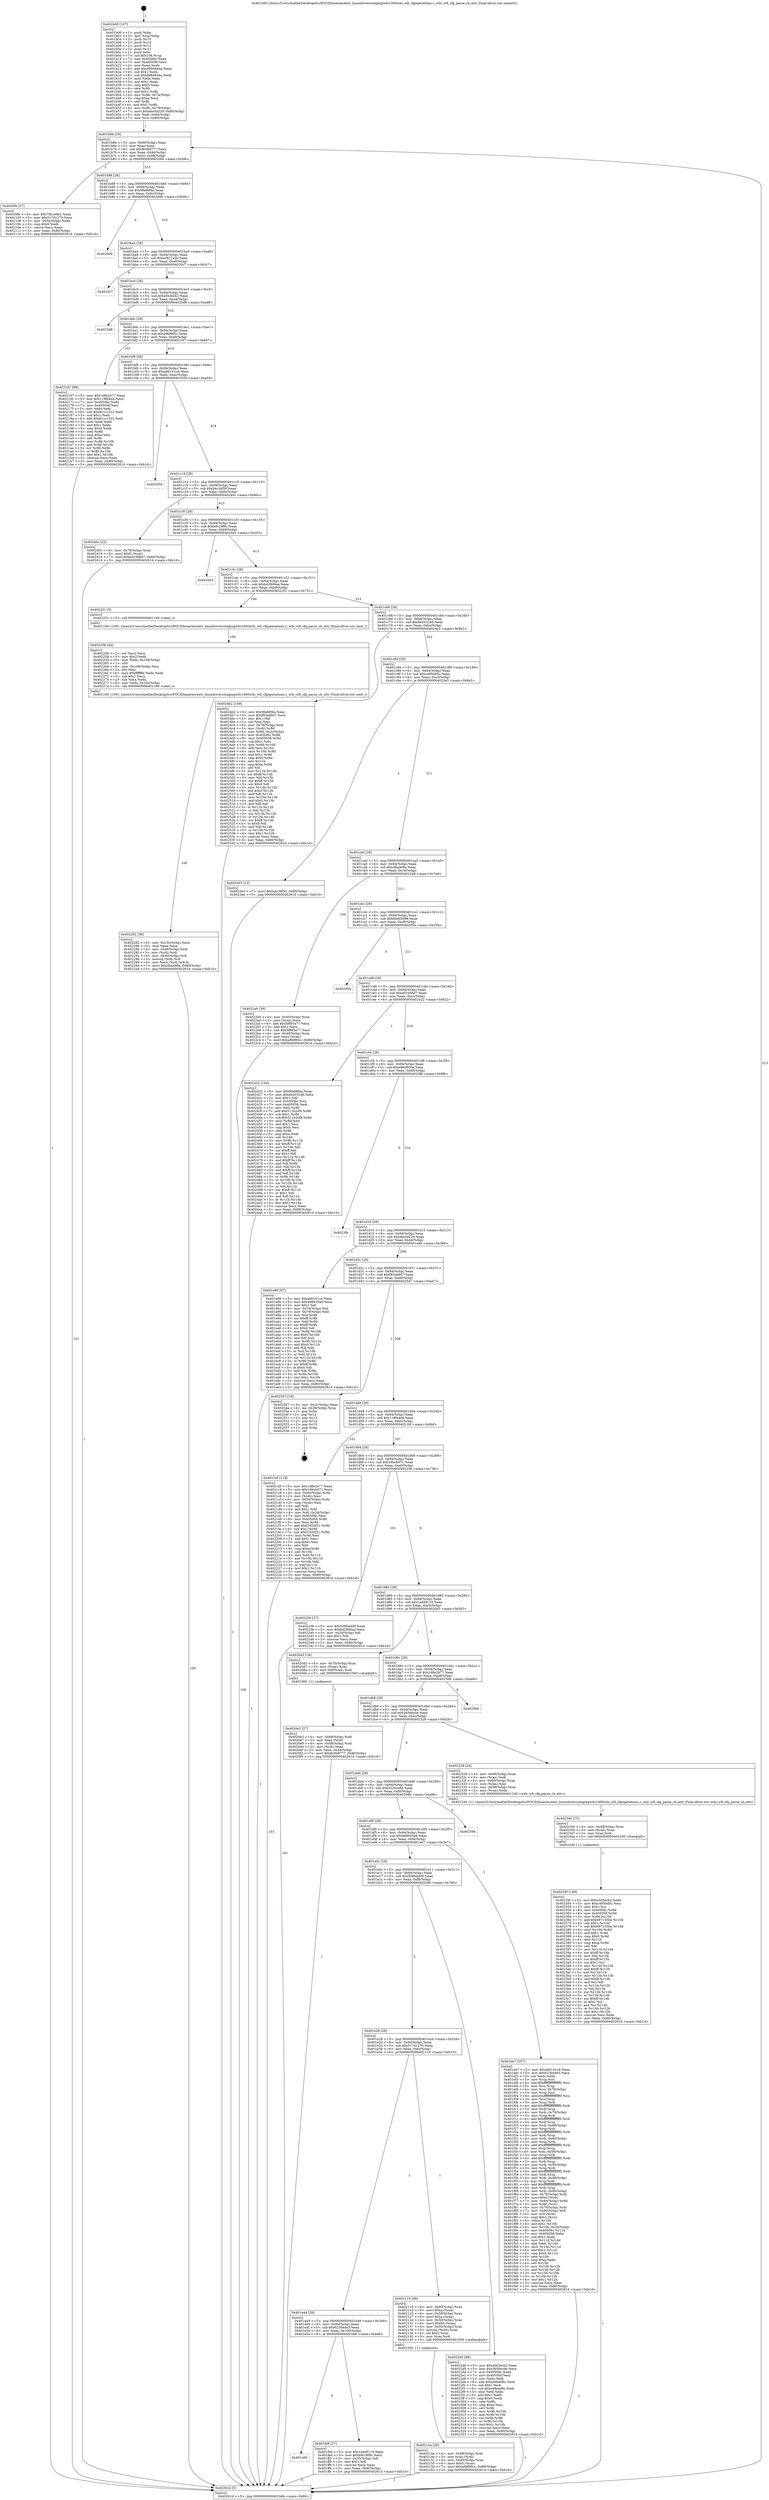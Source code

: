 digraph "0x401b00" {
  label = "0x401b00 (/mnt/c/Users/mathe/Desktop/tcc/POCII/binaries/extr_linuxdriversstagingwilc1000wilc_wfi_cfgoperations.c_wilc_wfi_cfg_parse_ch_attr_Final-ollvm.out::main(0))"
  labelloc = "t"
  node[shape=record]

  Entry [label="",width=0.3,height=0.3,shape=circle,fillcolor=black,style=filled]
  "0x401b6b" [label="{
     0x401b6b [29]\l
     | [instrs]\l
     &nbsp;&nbsp;0x401b6b \<+3\>: mov -0x80(%rbp),%eax\l
     &nbsp;&nbsp;0x401b6e \<+2\>: mov %eax,%ecx\l
     &nbsp;&nbsp;0x401b70 \<+6\>: sub $0x8c0b9777,%ecx\l
     &nbsp;&nbsp;0x401b76 \<+6\>: mov %eax,-0x94(%rbp)\l
     &nbsp;&nbsp;0x401b7c \<+6\>: mov %ecx,-0x98(%rbp)\l
     &nbsp;&nbsp;0x401b82 \<+6\>: je 00000000004020fe \<main+0x5fe\>\l
  }"]
  "0x4020fe" [label="{
     0x4020fe [27]\l
     | [instrs]\l
     &nbsp;&nbsp;0x4020fe \<+5\>: mov $0x75b1e9e2,%eax\l
     &nbsp;&nbsp;0x402103 \<+5\>: mov $0x517d1270,%ecx\l
     &nbsp;&nbsp;0x402108 \<+3\>: mov -0x34(%rbp),%edx\l
     &nbsp;&nbsp;0x40210b \<+3\>: cmp $0x0,%edx\l
     &nbsp;&nbsp;0x40210e \<+3\>: cmove %ecx,%eax\l
     &nbsp;&nbsp;0x402111 \<+3\>: mov %eax,-0x80(%rbp)\l
     &nbsp;&nbsp;0x402114 \<+5\>: jmp 000000000040261d \<main+0xb1d\>\l
  }"]
  "0x401b88" [label="{
     0x401b88 [28]\l
     | [instrs]\l
     &nbsp;&nbsp;0x401b88 \<+5\>: jmp 0000000000401b8d \<main+0x8d\>\l
     &nbsp;&nbsp;0x401b8d \<+6\>: mov -0x94(%rbp),%eax\l
     &nbsp;&nbsp;0x401b93 \<+5\>: sub $0x9fa88f4a,%eax\l
     &nbsp;&nbsp;0x401b98 \<+6\>: mov %eax,-0x9c(%rbp)\l
     &nbsp;&nbsp;0x401b9e \<+6\>: je 000000000040260b \<main+0xb0b\>\l
  }"]
  Exit [label="",width=0.3,height=0.3,shape=circle,fillcolor=black,style=filled,peripheries=2]
  "0x40260b" [label="{
     0x40260b\l
  }", style=dashed]
  "0x401ba4" [label="{
     0x401ba4 [28]\l
     | [instrs]\l
     &nbsp;&nbsp;0x401ba4 \<+5\>: jmp 0000000000401ba9 \<main+0xa9\>\l
     &nbsp;&nbsp;0x401ba9 \<+6\>: mov -0x94(%rbp),%eax\l
     &nbsp;&nbsp;0x401baf \<+5\>: sub $0xa3427a2b,%eax\l
     &nbsp;&nbsp;0x401bb4 \<+6\>: mov %eax,-0xa0(%rbp)\l
     &nbsp;&nbsp;0x401bba \<+6\>: je 00000000004020c7 \<main+0x5c7\>\l
  }"]
  "0x40234f" [label="{
     0x40234f [148]\l
     | [instrs]\l
     &nbsp;&nbsp;0x40234f \<+5\>: mov $0xa5b3ecb2,%edx\l
     &nbsp;&nbsp;0x402354 \<+5\>: mov $0xc4950d5c,%esi\l
     &nbsp;&nbsp;0x402359 \<+2\>: mov $0x1,%cl\l
     &nbsp;&nbsp;0x40235b \<+8\>: mov 0x40506c,%r8d\l
     &nbsp;&nbsp;0x402363 \<+8\>: mov 0x405058,%r9d\l
     &nbsp;&nbsp;0x40236b \<+3\>: mov %r8d,%r10d\l
     &nbsp;&nbsp;0x40236e \<+7\>: add $0x697155be,%r10d\l
     &nbsp;&nbsp;0x402375 \<+4\>: sub $0x1,%r10d\l
     &nbsp;&nbsp;0x402379 \<+7\>: sub $0x697155be,%r10d\l
     &nbsp;&nbsp;0x402380 \<+4\>: imul %r10d,%r8d\l
     &nbsp;&nbsp;0x402384 \<+4\>: and $0x1,%r8d\l
     &nbsp;&nbsp;0x402388 \<+4\>: cmp $0x0,%r8d\l
     &nbsp;&nbsp;0x40238c \<+4\>: sete %r11b\l
     &nbsp;&nbsp;0x402390 \<+4\>: cmp $0xa,%r9d\l
     &nbsp;&nbsp;0x402394 \<+3\>: setl %bl\l
     &nbsp;&nbsp;0x402397 \<+3\>: mov %r11b,%r14b\l
     &nbsp;&nbsp;0x40239a \<+4\>: xor $0xff,%r14b\l
     &nbsp;&nbsp;0x40239e \<+3\>: mov %bl,%r15b\l
     &nbsp;&nbsp;0x4023a1 \<+4\>: xor $0xff,%r15b\l
     &nbsp;&nbsp;0x4023a5 \<+3\>: xor $0x1,%cl\l
     &nbsp;&nbsp;0x4023a8 \<+3\>: mov %r14b,%r12b\l
     &nbsp;&nbsp;0x4023ab \<+4\>: and $0xff,%r12b\l
     &nbsp;&nbsp;0x4023af \<+3\>: and %cl,%r11b\l
     &nbsp;&nbsp;0x4023b2 \<+3\>: mov %r15b,%r13b\l
     &nbsp;&nbsp;0x4023b5 \<+4\>: and $0xff,%r13b\l
     &nbsp;&nbsp;0x4023b9 \<+2\>: and %cl,%bl\l
     &nbsp;&nbsp;0x4023bb \<+3\>: or %r11b,%r12b\l
     &nbsp;&nbsp;0x4023be \<+3\>: or %bl,%r13b\l
     &nbsp;&nbsp;0x4023c1 \<+3\>: xor %r13b,%r12b\l
     &nbsp;&nbsp;0x4023c4 \<+3\>: or %r15b,%r14b\l
     &nbsp;&nbsp;0x4023c7 \<+4\>: xor $0xff,%r14b\l
     &nbsp;&nbsp;0x4023cb \<+3\>: or $0x1,%cl\l
     &nbsp;&nbsp;0x4023ce \<+3\>: and %cl,%r14b\l
     &nbsp;&nbsp;0x4023d1 \<+3\>: or %r14b,%r12b\l
     &nbsp;&nbsp;0x4023d4 \<+4\>: test $0x1,%r12b\l
     &nbsp;&nbsp;0x4023d8 \<+3\>: cmovne %esi,%edx\l
     &nbsp;&nbsp;0x4023db \<+3\>: mov %edx,-0x80(%rbp)\l
     &nbsp;&nbsp;0x4023de \<+5\>: jmp 000000000040261d \<main+0xb1d\>\l
  }"]
  "0x4020c7" [label="{
     0x4020c7\l
  }", style=dashed]
  "0x401bc0" [label="{
     0x401bc0 [28]\l
     | [instrs]\l
     &nbsp;&nbsp;0x401bc0 \<+5\>: jmp 0000000000401bc5 \<main+0xc5\>\l
     &nbsp;&nbsp;0x401bc5 \<+6\>: mov -0x94(%rbp),%eax\l
     &nbsp;&nbsp;0x401bcb \<+5\>: sub $0xa5b3ecb2,%eax\l
     &nbsp;&nbsp;0x401bd0 \<+6\>: mov %eax,-0xa4(%rbp)\l
     &nbsp;&nbsp;0x401bd6 \<+6\>: je 00000000004025d8 \<main+0xad8\>\l
  }"]
  "0x402340" [label="{
     0x402340 [15]\l
     | [instrs]\l
     &nbsp;&nbsp;0x402340 \<+4\>: mov -0x48(%rbp),%rax\l
     &nbsp;&nbsp;0x402344 \<+3\>: mov (%rax),%rax\l
     &nbsp;&nbsp;0x402347 \<+3\>: mov %rax,%rdi\l
     &nbsp;&nbsp;0x40234a \<+5\>: call 0000000000401030 \<free@plt\>\l
     | [calls]\l
     &nbsp;&nbsp;0x401030 \{1\} (unknown)\l
  }"]
  "0x4025d8" [label="{
     0x4025d8\l
  }", style=dashed]
  "0x401bdc" [label="{
     0x401bdc [28]\l
     | [instrs]\l
     &nbsp;&nbsp;0x401bdc \<+5\>: jmp 0000000000401be1 \<main+0xe1\>\l
     &nbsp;&nbsp;0x401be1 \<+6\>: mov -0x94(%rbp),%eax\l
     &nbsp;&nbsp;0x401be7 \<+5\>: sub $0xa9bf90cc,%eax\l
     &nbsp;&nbsp;0x401bec \<+6\>: mov %eax,-0xa8(%rbp)\l
     &nbsp;&nbsp;0x401bf2 \<+6\>: je 0000000000402167 \<main+0x667\>\l
  }"]
  "0x402282" [label="{
     0x402282 [39]\l
     | [instrs]\l
     &nbsp;&nbsp;0x402282 \<+6\>: mov -0x10c(%rbp),%ecx\l
     &nbsp;&nbsp;0x402288 \<+3\>: imul %eax,%ecx\l
     &nbsp;&nbsp;0x40228b \<+4\>: mov -0x48(%rbp),%rdi\l
     &nbsp;&nbsp;0x40228f \<+3\>: mov (%rdi),%rdi\l
     &nbsp;&nbsp;0x402292 \<+4\>: mov -0x40(%rbp),%r8\l
     &nbsp;&nbsp;0x402296 \<+3\>: movslq (%r8),%r8\l
     &nbsp;&nbsp;0x402299 \<+4\>: mov %ecx,(%rdi,%r8,4)\l
     &nbsp;&nbsp;0x40229d \<+7\>: movl $0xcfea4e9a,-0x80(%rbp)\l
     &nbsp;&nbsp;0x4022a4 \<+5\>: jmp 000000000040261d \<main+0xb1d\>\l
  }"]
  "0x402167" [label="{
     0x402167 [88]\l
     | [instrs]\l
     &nbsp;&nbsp;0x402167 \<+5\>: mov $0x1d8e2b77,%eax\l
     &nbsp;&nbsp;0x40216c \<+5\>: mov $0x118fe4d4,%ecx\l
     &nbsp;&nbsp;0x402171 \<+7\>: mov 0x40506c,%edx\l
     &nbsp;&nbsp;0x402178 \<+7\>: mov 0x405058,%esi\l
     &nbsp;&nbsp;0x40217f \<+2\>: mov %edx,%edi\l
     &nbsp;&nbsp;0x402181 \<+6\>: sub $0x81cc1322,%edi\l
     &nbsp;&nbsp;0x402187 \<+3\>: sub $0x1,%edi\l
     &nbsp;&nbsp;0x40218a \<+6\>: add $0x81cc1322,%edi\l
     &nbsp;&nbsp;0x402190 \<+3\>: imul %edi,%edx\l
     &nbsp;&nbsp;0x402193 \<+3\>: and $0x1,%edx\l
     &nbsp;&nbsp;0x402196 \<+3\>: cmp $0x0,%edx\l
     &nbsp;&nbsp;0x402199 \<+4\>: sete %r8b\l
     &nbsp;&nbsp;0x40219d \<+3\>: cmp $0xa,%esi\l
     &nbsp;&nbsp;0x4021a0 \<+4\>: setl %r9b\l
     &nbsp;&nbsp;0x4021a4 \<+3\>: mov %r8b,%r10b\l
     &nbsp;&nbsp;0x4021a7 \<+3\>: and %r9b,%r10b\l
     &nbsp;&nbsp;0x4021aa \<+3\>: xor %r9b,%r8b\l
     &nbsp;&nbsp;0x4021ad \<+3\>: or %r8b,%r10b\l
     &nbsp;&nbsp;0x4021b0 \<+4\>: test $0x1,%r10b\l
     &nbsp;&nbsp;0x4021b4 \<+3\>: cmovne %ecx,%eax\l
     &nbsp;&nbsp;0x4021b7 \<+3\>: mov %eax,-0x80(%rbp)\l
     &nbsp;&nbsp;0x4021ba \<+5\>: jmp 000000000040261d \<main+0xb1d\>\l
  }"]
  "0x401bf8" [label="{
     0x401bf8 [28]\l
     | [instrs]\l
     &nbsp;&nbsp;0x401bf8 \<+5\>: jmp 0000000000401bfd \<main+0xfd\>\l
     &nbsp;&nbsp;0x401bfd \<+6\>: mov -0x94(%rbp),%eax\l
     &nbsp;&nbsp;0x401c03 \<+5\>: sub $0xab0141cd,%eax\l
     &nbsp;&nbsp;0x401c08 \<+6\>: mov %eax,-0xac(%rbp)\l
     &nbsp;&nbsp;0x401c0e \<+6\>: je 0000000000402559 \<main+0xa59\>\l
  }"]
  "0x402256" [label="{
     0x402256 [44]\l
     | [instrs]\l
     &nbsp;&nbsp;0x402256 \<+2\>: xor %ecx,%ecx\l
     &nbsp;&nbsp;0x402258 \<+5\>: mov $0x2,%edx\l
     &nbsp;&nbsp;0x40225d \<+6\>: mov %edx,-0x108(%rbp)\l
     &nbsp;&nbsp;0x402263 \<+1\>: cltd\l
     &nbsp;&nbsp;0x402264 \<+6\>: mov -0x108(%rbp),%esi\l
     &nbsp;&nbsp;0x40226a \<+2\>: idiv %esi\l
     &nbsp;&nbsp;0x40226c \<+6\>: imul $0xfffffffe,%edx,%edx\l
     &nbsp;&nbsp;0x402272 \<+3\>: sub $0x1,%ecx\l
     &nbsp;&nbsp;0x402275 \<+2\>: sub %ecx,%edx\l
     &nbsp;&nbsp;0x402277 \<+6\>: mov %edx,-0x10c(%rbp)\l
     &nbsp;&nbsp;0x40227d \<+5\>: call 0000000000401160 \<next_i\>\l
     | [calls]\l
     &nbsp;&nbsp;0x401160 \{100\} (/mnt/c/Users/mathe/Desktop/tcc/POCII/binaries/extr_linuxdriversstagingwilc1000wilc_wfi_cfgoperations.c_wilc_wfi_cfg_parse_ch_attr_Final-ollvm.out::next_i)\l
  }"]
  "0x402559" [label="{
     0x402559\l
  }", style=dashed]
  "0x401c14" [label="{
     0x401c14 [28]\l
     | [instrs]\l
     &nbsp;&nbsp;0x401c14 \<+5\>: jmp 0000000000401c19 \<main+0x119\>\l
     &nbsp;&nbsp;0x401c19 \<+6\>: mov -0x94(%rbp),%eax\l
     &nbsp;&nbsp;0x401c1f \<+5\>: sub $0xb4c34f50,%eax\l
     &nbsp;&nbsp;0x401c24 \<+6\>: mov %eax,-0xb0(%rbp)\l
     &nbsp;&nbsp;0x401c2a \<+6\>: je 000000000040240c \<main+0x90c\>\l
  }"]
  "0x40214a" [label="{
     0x40214a [29]\l
     | [instrs]\l
     &nbsp;&nbsp;0x40214a \<+4\>: mov -0x48(%rbp),%rdi\l
     &nbsp;&nbsp;0x40214e \<+3\>: mov %rax,(%rdi)\l
     &nbsp;&nbsp;0x402151 \<+4\>: mov -0x40(%rbp),%rax\l
     &nbsp;&nbsp;0x402155 \<+6\>: movl $0x0,(%rax)\l
     &nbsp;&nbsp;0x40215b \<+7\>: movl $0xa9bf90cc,-0x80(%rbp)\l
     &nbsp;&nbsp;0x402162 \<+5\>: jmp 000000000040261d \<main+0xb1d\>\l
  }"]
  "0x40240c" [label="{
     0x40240c [22]\l
     | [instrs]\l
     &nbsp;&nbsp;0x40240c \<+4\>: mov -0x78(%rbp),%rax\l
     &nbsp;&nbsp;0x402410 \<+6\>: movl $0x0,(%rax)\l
     &nbsp;&nbsp;0x402416 \<+7\>: movl $0xe03368d7,-0x80(%rbp)\l
     &nbsp;&nbsp;0x40241d \<+5\>: jmp 000000000040261d \<main+0xb1d\>\l
  }"]
  "0x401c30" [label="{
     0x401c30 [28]\l
     | [instrs]\l
     &nbsp;&nbsp;0x401c30 \<+5\>: jmp 0000000000401c35 \<main+0x135\>\l
     &nbsp;&nbsp;0x401c35 \<+6\>: mov -0x94(%rbp),%eax\l
     &nbsp;&nbsp;0x401c3b \<+5\>: sub $0xb9c28f9c,%eax\l
     &nbsp;&nbsp;0x401c40 \<+6\>: mov %eax,-0xb4(%rbp)\l
     &nbsp;&nbsp;0x401c46 \<+6\>: je 0000000000402003 \<main+0x503\>\l
  }"]
  "0x4020e3" [label="{
     0x4020e3 [27]\l
     | [instrs]\l
     &nbsp;&nbsp;0x4020e3 \<+4\>: mov -0x68(%rbp),%rdi\l
     &nbsp;&nbsp;0x4020e7 \<+2\>: mov %eax,(%rdi)\l
     &nbsp;&nbsp;0x4020e9 \<+4\>: mov -0x68(%rbp),%rdi\l
     &nbsp;&nbsp;0x4020ed \<+2\>: mov (%rdi),%eax\l
     &nbsp;&nbsp;0x4020ef \<+3\>: mov %eax,-0x34(%rbp)\l
     &nbsp;&nbsp;0x4020f2 \<+7\>: movl $0x8c0b9777,-0x80(%rbp)\l
     &nbsp;&nbsp;0x4020f9 \<+5\>: jmp 000000000040261d \<main+0xb1d\>\l
  }"]
  "0x402003" [label="{
     0x402003\l
  }", style=dashed]
  "0x401c4c" [label="{
     0x401c4c [28]\l
     | [instrs]\l
     &nbsp;&nbsp;0x401c4c \<+5\>: jmp 0000000000401c51 \<main+0x151\>\l
     &nbsp;&nbsp;0x401c51 \<+6\>: mov -0x94(%rbp),%eax\l
     &nbsp;&nbsp;0x401c57 \<+5\>: sub $0xbd2806aa,%eax\l
     &nbsp;&nbsp;0x401c5c \<+6\>: mov %eax,-0xb8(%rbp)\l
     &nbsp;&nbsp;0x401c62 \<+6\>: je 0000000000402251 \<main+0x751\>\l
  }"]
  "0x401e60" [label="{
     0x401e60\l
  }", style=dashed]
  "0x402251" [label="{
     0x402251 [5]\l
     | [instrs]\l
     &nbsp;&nbsp;0x402251 \<+5\>: call 0000000000401160 \<next_i\>\l
     | [calls]\l
     &nbsp;&nbsp;0x401160 \{100\} (/mnt/c/Users/mathe/Desktop/tcc/POCII/binaries/extr_linuxdriversstagingwilc1000wilc_wfi_cfgoperations.c_wilc_wfi_cfg_parse_ch_attr_Final-ollvm.out::next_i)\l
  }"]
  "0x401c68" [label="{
     0x401c68 [28]\l
     | [instrs]\l
     &nbsp;&nbsp;0x401c68 \<+5\>: jmp 0000000000401c6d \<main+0x16d\>\l
     &nbsp;&nbsp;0x401c6d \<+6\>: mov -0x94(%rbp),%eax\l
     &nbsp;&nbsp;0x401c73 \<+5\>: sub $0xbe20324d,%eax\l
     &nbsp;&nbsp;0x401c78 \<+6\>: mov %eax,-0xbc(%rbp)\l
     &nbsp;&nbsp;0x401c7e \<+6\>: je 00000000004024b2 \<main+0x9b2\>\l
  }"]
  "0x401fe8" [label="{
     0x401fe8 [27]\l
     | [instrs]\l
     &nbsp;&nbsp;0x401fe8 \<+5\>: mov $0x1a4d9119,%eax\l
     &nbsp;&nbsp;0x401fed \<+5\>: mov $0xb9c28f9c,%ecx\l
     &nbsp;&nbsp;0x401ff2 \<+3\>: mov -0x35(%rbp),%dl\l
     &nbsp;&nbsp;0x401ff5 \<+3\>: test $0x1,%dl\l
     &nbsp;&nbsp;0x401ff8 \<+3\>: cmovne %ecx,%eax\l
     &nbsp;&nbsp;0x401ffb \<+3\>: mov %eax,-0x80(%rbp)\l
     &nbsp;&nbsp;0x401ffe \<+5\>: jmp 000000000040261d \<main+0xb1d\>\l
  }"]
  "0x4024b2" [label="{
     0x4024b2 [149]\l
     | [instrs]\l
     &nbsp;&nbsp;0x4024b2 \<+5\>: mov $0x9fa88f4a,%eax\l
     &nbsp;&nbsp;0x4024b7 \<+5\>: mov $0xf93ad9d7,%ecx\l
     &nbsp;&nbsp;0x4024bc \<+2\>: mov $0x1,%dl\l
     &nbsp;&nbsp;0x4024be \<+2\>: xor %esi,%esi\l
     &nbsp;&nbsp;0x4024c0 \<+4\>: mov -0x78(%rbp),%rdi\l
     &nbsp;&nbsp;0x4024c4 \<+3\>: mov (%rdi),%r8d\l
     &nbsp;&nbsp;0x4024c7 \<+4\>: mov %r8d,-0x2c(%rbp)\l
     &nbsp;&nbsp;0x4024cb \<+8\>: mov 0x40506c,%r8d\l
     &nbsp;&nbsp;0x4024d3 \<+8\>: mov 0x405058,%r9d\l
     &nbsp;&nbsp;0x4024db \<+3\>: sub $0x1,%esi\l
     &nbsp;&nbsp;0x4024de \<+3\>: mov %r8d,%r10d\l
     &nbsp;&nbsp;0x4024e1 \<+3\>: add %esi,%r10d\l
     &nbsp;&nbsp;0x4024e4 \<+4\>: imul %r10d,%r8d\l
     &nbsp;&nbsp;0x4024e8 \<+4\>: and $0x1,%r8d\l
     &nbsp;&nbsp;0x4024ec \<+4\>: cmp $0x0,%r8d\l
     &nbsp;&nbsp;0x4024f0 \<+4\>: sete %r11b\l
     &nbsp;&nbsp;0x4024f4 \<+4\>: cmp $0xa,%r9d\l
     &nbsp;&nbsp;0x4024f8 \<+3\>: setl %bl\l
     &nbsp;&nbsp;0x4024fb \<+3\>: mov %r11b,%r14b\l
     &nbsp;&nbsp;0x4024fe \<+4\>: xor $0xff,%r14b\l
     &nbsp;&nbsp;0x402502 \<+3\>: mov %bl,%r15b\l
     &nbsp;&nbsp;0x402505 \<+4\>: xor $0xff,%r15b\l
     &nbsp;&nbsp;0x402509 \<+3\>: xor $0x0,%dl\l
     &nbsp;&nbsp;0x40250c \<+3\>: mov %r14b,%r12b\l
     &nbsp;&nbsp;0x40250f \<+4\>: and $0x0,%r12b\l
     &nbsp;&nbsp;0x402513 \<+3\>: and %dl,%r11b\l
     &nbsp;&nbsp;0x402516 \<+3\>: mov %r15b,%r13b\l
     &nbsp;&nbsp;0x402519 \<+4\>: and $0x0,%r13b\l
     &nbsp;&nbsp;0x40251d \<+2\>: and %dl,%bl\l
     &nbsp;&nbsp;0x40251f \<+3\>: or %r11b,%r12b\l
     &nbsp;&nbsp;0x402522 \<+3\>: or %bl,%r13b\l
     &nbsp;&nbsp;0x402525 \<+3\>: xor %r13b,%r12b\l
     &nbsp;&nbsp;0x402528 \<+3\>: or %r15b,%r14b\l
     &nbsp;&nbsp;0x40252b \<+4\>: xor $0xff,%r14b\l
     &nbsp;&nbsp;0x40252f \<+3\>: or $0x0,%dl\l
     &nbsp;&nbsp;0x402532 \<+3\>: and %dl,%r14b\l
     &nbsp;&nbsp;0x402535 \<+3\>: or %r14b,%r12b\l
     &nbsp;&nbsp;0x402538 \<+4\>: test $0x1,%r12b\l
     &nbsp;&nbsp;0x40253c \<+3\>: cmovne %ecx,%eax\l
     &nbsp;&nbsp;0x40253f \<+3\>: mov %eax,-0x80(%rbp)\l
     &nbsp;&nbsp;0x402542 \<+5\>: jmp 000000000040261d \<main+0xb1d\>\l
  }"]
  "0x401c84" [label="{
     0x401c84 [28]\l
     | [instrs]\l
     &nbsp;&nbsp;0x401c84 \<+5\>: jmp 0000000000401c89 \<main+0x189\>\l
     &nbsp;&nbsp;0x401c89 \<+6\>: mov -0x94(%rbp),%eax\l
     &nbsp;&nbsp;0x401c8f \<+5\>: sub $0xc4950d5c,%eax\l
     &nbsp;&nbsp;0x401c94 \<+6\>: mov %eax,-0xc0(%rbp)\l
     &nbsp;&nbsp;0x401c9a \<+6\>: je 00000000004023e3 \<main+0x8e3\>\l
  }"]
  "0x401e44" [label="{
     0x401e44 [28]\l
     | [instrs]\l
     &nbsp;&nbsp;0x401e44 \<+5\>: jmp 0000000000401e49 \<main+0x349\>\l
     &nbsp;&nbsp;0x401e49 \<+6\>: mov -0x94(%rbp),%eax\l
     &nbsp;&nbsp;0x401e4f \<+5\>: sub $0x623044e3,%eax\l
     &nbsp;&nbsp;0x401e54 \<+6\>: mov %eax,-0x100(%rbp)\l
     &nbsp;&nbsp;0x401e5a \<+6\>: je 0000000000401fe8 \<main+0x4e8\>\l
  }"]
  "0x4023e3" [label="{
     0x4023e3 [12]\l
     | [instrs]\l
     &nbsp;&nbsp;0x4023e3 \<+7\>: movl $0xb4c34f50,-0x80(%rbp)\l
     &nbsp;&nbsp;0x4023ea \<+5\>: jmp 000000000040261d \<main+0xb1d\>\l
  }"]
  "0x401ca0" [label="{
     0x401ca0 [28]\l
     | [instrs]\l
     &nbsp;&nbsp;0x401ca0 \<+5\>: jmp 0000000000401ca5 \<main+0x1a5\>\l
     &nbsp;&nbsp;0x401ca5 \<+6\>: mov -0x94(%rbp),%eax\l
     &nbsp;&nbsp;0x401cab \<+5\>: sub $0xcfea4e9a,%eax\l
     &nbsp;&nbsp;0x401cb0 \<+6\>: mov %eax,-0xc4(%rbp)\l
     &nbsp;&nbsp;0x401cb6 \<+6\>: je 00000000004022a9 \<main+0x7a9\>\l
  }"]
  "0x402119" [label="{
     0x402119 [49]\l
     | [instrs]\l
     &nbsp;&nbsp;0x402119 \<+4\>: mov -0x60(%rbp),%rax\l
     &nbsp;&nbsp;0x40211d \<+6\>: movl $0xa,(%rax)\l
     &nbsp;&nbsp;0x402123 \<+4\>: mov -0x58(%rbp),%rax\l
     &nbsp;&nbsp;0x402127 \<+6\>: movl $0xa,(%rax)\l
     &nbsp;&nbsp;0x40212d \<+4\>: mov -0x50(%rbp),%rax\l
     &nbsp;&nbsp;0x402131 \<+6\>: movl $0x64,(%rax)\l
     &nbsp;&nbsp;0x402137 \<+4\>: mov -0x50(%rbp),%rax\l
     &nbsp;&nbsp;0x40213b \<+3\>: movslq (%rax),%rax\l
     &nbsp;&nbsp;0x40213e \<+4\>: shl $0x2,%rax\l
     &nbsp;&nbsp;0x402142 \<+3\>: mov %rax,%rdi\l
     &nbsp;&nbsp;0x402145 \<+5\>: call 0000000000401050 \<malloc@plt\>\l
     | [calls]\l
     &nbsp;&nbsp;0x401050 \{1\} (unknown)\l
  }"]
  "0x4022a9" [label="{
     0x4022a9 [39]\l
     | [instrs]\l
     &nbsp;&nbsp;0x4022a9 \<+4\>: mov -0x40(%rbp),%rax\l
     &nbsp;&nbsp;0x4022ad \<+2\>: mov (%rax),%ecx\l
     &nbsp;&nbsp;0x4022af \<+6\>: add $0x5f883a77,%ecx\l
     &nbsp;&nbsp;0x4022b5 \<+3\>: add $0x1,%ecx\l
     &nbsp;&nbsp;0x4022b8 \<+6\>: sub $0x5f883a77,%ecx\l
     &nbsp;&nbsp;0x4022be \<+4\>: mov -0x40(%rbp),%rax\l
     &nbsp;&nbsp;0x4022c2 \<+2\>: mov %ecx,(%rax)\l
     &nbsp;&nbsp;0x4022c4 \<+7\>: movl $0xa9bf90cc,-0x80(%rbp)\l
     &nbsp;&nbsp;0x4022cb \<+5\>: jmp 000000000040261d \<main+0xb1d\>\l
  }"]
  "0x401cbc" [label="{
     0x401cbc [28]\l
     | [instrs]\l
     &nbsp;&nbsp;0x401cbc \<+5\>: jmp 0000000000401cc1 \<main+0x1c1\>\l
     &nbsp;&nbsp;0x401cc1 \<+6\>: mov -0x94(%rbp),%eax\l
     &nbsp;&nbsp;0x401cc7 \<+5\>: sub $0xd0ed5098,%eax\l
     &nbsp;&nbsp;0x401ccc \<+6\>: mov %eax,-0xc8(%rbp)\l
     &nbsp;&nbsp;0x401cd2 \<+6\>: je 000000000040205b \<main+0x55b\>\l
  }"]
  "0x401e28" [label="{
     0x401e28 [28]\l
     | [instrs]\l
     &nbsp;&nbsp;0x401e28 \<+5\>: jmp 0000000000401e2d \<main+0x32d\>\l
     &nbsp;&nbsp;0x401e2d \<+6\>: mov -0x94(%rbp),%eax\l
     &nbsp;&nbsp;0x401e33 \<+5\>: sub $0x517d1270,%eax\l
     &nbsp;&nbsp;0x401e38 \<+6\>: mov %eax,-0xfc(%rbp)\l
     &nbsp;&nbsp;0x401e3e \<+6\>: je 0000000000402119 \<main+0x619\>\l
  }"]
  "0x40205b" [label="{
     0x40205b\l
  }", style=dashed]
  "0x401cd8" [label="{
     0x401cd8 [28]\l
     | [instrs]\l
     &nbsp;&nbsp;0x401cd8 \<+5\>: jmp 0000000000401cdd \<main+0x1dd\>\l
     &nbsp;&nbsp;0x401cdd \<+6\>: mov -0x94(%rbp),%eax\l
     &nbsp;&nbsp;0x401ce3 \<+5\>: sub $0xe03368d7,%eax\l
     &nbsp;&nbsp;0x401ce8 \<+6\>: mov %eax,-0xcc(%rbp)\l
     &nbsp;&nbsp;0x401cee \<+6\>: je 0000000000402422 \<main+0x922\>\l
  }"]
  "0x4022d0" [label="{
     0x4022d0 [88]\l
     | [instrs]\l
     &nbsp;&nbsp;0x4022d0 \<+5\>: mov $0xa5b3ecb2,%eax\l
     &nbsp;&nbsp;0x4022d5 \<+5\>: mov $0x3b56ecde,%ecx\l
     &nbsp;&nbsp;0x4022da \<+7\>: mov 0x40506c,%edx\l
     &nbsp;&nbsp;0x4022e1 \<+7\>: mov 0x405058,%esi\l
     &nbsp;&nbsp;0x4022e8 \<+2\>: mov %edx,%edi\l
     &nbsp;&nbsp;0x4022ea \<+6\>: add $0xe48ea06c,%edi\l
     &nbsp;&nbsp;0x4022f0 \<+3\>: sub $0x1,%edi\l
     &nbsp;&nbsp;0x4022f3 \<+6\>: sub $0xe48ea06c,%edi\l
     &nbsp;&nbsp;0x4022f9 \<+3\>: imul %edi,%edx\l
     &nbsp;&nbsp;0x4022fc \<+3\>: and $0x1,%edx\l
     &nbsp;&nbsp;0x4022ff \<+3\>: cmp $0x0,%edx\l
     &nbsp;&nbsp;0x402302 \<+4\>: sete %r8b\l
     &nbsp;&nbsp;0x402306 \<+3\>: cmp $0xa,%esi\l
     &nbsp;&nbsp;0x402309 \<+4\>: setl %r9b\l
     &nbsp;&nbsp;0x40230d \<+3\>: mov %r8b,%r10b\l
     &nbsp;&nbsp;0x402310 \<+3\>: and %r9b,%r10b\l
     &nbsp;&nbsp;0x402313 \<+3\>: xor %r9b,%r8b\l
     &nbsp;&nbsp;0x402316 \<+3\>: or %r8b,%r10b\l
     &nbsp;&nbsp;0x402319 \<+4\>: test $0x1,%r10b\l
     &nbsp;&nbsp;0x40231d \<+3\>: cmovne %ecx,%eax\l
     &nbsp;&nbsp;0x402320 \<+3\>: mov %eax,-0x80(%rbp)\l
     &nbsp;&nbsp;0x402323 \<+5\>: jmp 000000000040261d \<main+0xb1d\>\l
  }"]
  "0x402422" [label="{
     0x402422 [144]\l
     | [instrs]\l
     &nbsp;&nbsp;0x402422 \<+5\>: mov $0x9fa88f4a,%eax\l
     &nbsp;&nbsp;0x402427 \<+5\>: mov $0xbe20324d,%ecx\l
     &nbsp;&nbsp;0x40242c \<+2\>: mov $0x1,%dl\l
     &nbsp;&nbsp;0x40242e \<+7\>: mov 0x40506c,%esi\l
     &nbsp;&nbsp;0x402435 \<+7\>: mov 0x405058,%edi\l
     &nbsp;&nbsp;0x40243c \<+3\>: mov %esi,%r8d\l
     &nbsp;&nbsp;0x40243f \<+7\>: add $0x511b2cf9,%r8d\l
     &nbsp;&nbsp;0x402446 \<+4\>: sub $0x1,%r8d\l
     &nbsp;&nbsp;0x40244a \<+7\>: sub $0x511b2cf9,%r8d\l
     &nbsp;&nbsp;0x402451 \<+4\>: imul %r8d,%esi\l
     &nbsp;&nbsp;0x402455 \<+3\>: and $0x1,%esi\l
     &nbsp;&nbsp;0x402458 \<+3\>: cmp $0x0,%esi\l
     &nbsp;&nbsp;0x40245b \<+4\>: sete %r9b\l
     &nbsp;&nbsp;0x40245f \<+3\>: cmp $0xa,%edi\l
     &nbsp;&nbsp;0x402462 \<+4\>: setl %r10b\l
     &nbsp;&nbsp;0x402466 \<+3\>: mov %r9b,%r11b\l
     &nbsp;&nbsp;0x402469 \<+4\>: xor $0xff,%r11b\l
     &nbsp;&nbsp;0x40246d \<+3\>: mov %r10b,%bl\l
     &nbsp;&nbsp;0x402470 \<+3\>: xor $0xff,%bl\l
     &nbsp;&nbsp;0x402473 \<+3\>: xor $0x1,%dl\l
     &nbsp;&nbsp;0x402476 \<+3\>: mov %r11b,%r14b\l
     &nbsp;&nbsp;0x402479 \<+4\>: and $0xff,%r14b\l
     &nbsp;&nbsp;0x40247d \<+3\>: and %dl,%r9b\l
     &nbsp;&nbsp;0x402480 \<+3\>: mov %bl,%r15b\l
     &nbsp;&nbsp;0x402483 \<+4\>: and $0xff,%r15b\l
     &nbsp;&nbsp;0x402487 \<+3\>: and %dl,%r10b\l
     &nbsp;&nbsp;0x40248a \<+3\>: or %r9b,%r14b\l
     &nbsp;&nbsp;0x40248d \<+3\>: or %r10b,%r15b\l
     &nbsp;&nbsp;0x402490 \<+3\>: xor %r15b,%r14b\l
     &nbsp;&nbsp;0x402493 \<+3\>: or %bl,%r11b\l
     &nbsp;&nbsp;0x402496 \<+4\>: xor $0xff,%r11b\l
     &nbsp;&nbsp;0x40249a \<+3\>: or $0x1,%dl\l
     &nbsp;&nbsp;0x40249d \<+3\>: and %dl,%r11b\l
     &nbsp;&nbsp;0x4024a0 \<+3\>: or %r11b,%r14b\l
     &nbsp;&nbsp;0x4024a3 \<+4\>: test $0x1,%r14b\l
     &nbsp;&nbsp;0x4024a7 \<+3\>: cmovne %ecx,%eax\l
     &nbsp;&nbsp;0x4024aa \<+3\>: mov %eax,-0x80(%rbp)\l
     &nbsp;&nbsp;0x4024ad \<+5\>: jmp 000000000040261d \<main+0xb1d\>\l
  }"]
  "0x401cf4" [label="{
     0x401cf4 [28]\l
     | [instrs]\l
     &nbsp;&nbsp;0x401cf4 \<+5\>: jmp 0000000000401cf9 \<main+0x1f9\>\l
     &nbsp;&nbsp;0x401cf9 \<+6\>: mov -0x94(%rbp),%eax\l
     &nbsp;&nbsp;0x401cff \<+5\>: sub $0xe6b0800a,%eax\l
     &nbsp;&nbsp;0x401d04 \<+6\>: mov %eax,-0xd0(%rbp)\l
     &nbsp;&nbsp;0x401d0a \<+6\>: je 00000000004023fb \<main+0x8fb\>\l
  }"]
  "0x401e0c" [label="{
     0x401e0c [28]\l
     | [instrs]\l
     &nbsp;&nbsp;0x401e0c \<+5\>: jmp 0000000000401e11 \<main+0x311\>\l
     &nbsp;&nbsp;0x401e11 \<+6\>: mov -0x94(%rbp),%eax\l
     &nbsp;&nbsp;0x401e17 \<+5\>: sub $0x508bddd9,%eax\l
     &nbsp;&nbsp;0x401e1c \<+6\>: mov %eax,-0xf8(%rbp)\l
     &nbsp;&nbsp;0x401e22 \<+6\>: je 00000000004022d0 \<main+0x7d0\>\l
  }"]
  "0x4023fb" [label="{
     0x4023fb\l
  }", style=dashed]
  "0x401d10" [label="{
     0x401d10 [28]\l
     | [instrs]\l
     &nbsp;&nbsp;0x401d10 \<+5\>: jmp 0000000000401d15 \<main+0x215\>\l
     &nbsp;&nbsp;0x401d15 \<+6\>: mov -0x94(%rbp),%eax\l
     &nbsp;&nbsp;0x401d1b \<+5\>: sub $0xebe5d229,%eax\l
     &nbsp;&nbsp;0x401d20 \<+6\>: mov %eax,-0xd4(%rbp)\l
     &nbsp;&nbsp;0x401d26 \<+6\>: je 0000000000401e86 \<main+0x386\>\l
  }"]
  "0x401ee7" [label="{
     0x401ee7 [257]\l
     | [instrs]\l
     &nbsp;&nbsp;0x401ee7 \<+5\>: mov $0xab0141cd,%eax\l
     &nbsp;&nbsp;0x401eec \<+5\>: mov $0x623044e3,%ecx\l
     &nbsp;&nbsp;0x401ef1 \<+2\>: xor %edx,%edx\l
     &nbsp;&nbsp;0x401ef3 \<+3\>: mov %rsp,%rsi\l
     &nbsp;&nbsp;0x401ef6 \<+4\>: add $0xfffffffffffffff0,%rsi\l
     &nbsp;&nbsp;0x401efa \<+3\>: mov %rsi,%rsp\l
     &nbsp;&nbsp;0x401efd \<+4\>: mov %rsi,-0x78(%rbp)\l
     &nbsp;&nbsp;0x401f01 \<+3\>: mov %rsp,%rsi\l
     &nbsp;&nbsp;0x401f04 \<+4\>: add $0xfffffffffffffff0,%rsi\l
     &nbsp;&nbsp;0x401f08 \<+3\>: mov %rsi,%rsp\l
     &nbsp;&nbsp;0x401f0b \<+3\>: mov %rsp,%rdi\l
     &nbsp;&nbsp;0x401f0e \<+4\>: add $0xfffffffffffffff0,%rdi\l
     &nbsp;&nbsp;0x401f12 \<+3\>: mov %rdi,%rsp\l
     &nbsp;&nbsp;0x401f15 \<+4\>: mov %rdi,-0x70(%rbp)\l
     &nbsp;&nbsp;0x401f19 \<+3\>: mov %rsp,%rdi\l
     &nbsp;&nbsp;0x401f1c \<+4\>: add $0xfffffffffffffff0,%rdi\l
     &nbsp;&nbsp;0x401f20 \<+3\>: mov %rdi,%rsp\l
     &nbsp;&nbsp;0x401f23 \<+4\>: mov %rdi,-0x68(%rbp)\l
     &nbsp;&nbsp;0x401f27 \<+3\>: mov %rsp,%rdi\l
     &nbsp;&nbsp;0x401f2a \<+4\>: add $0xfffffffffffffff0,%rdi\l
     &nbsp;&nbsp;0x401f2e \<+3\>: mov %rdi,%rsp\l
     &nbsp;&nbsp;0x401f31 \<+4\>: mov %rdi,-0x60(%rbp)\l
     &nbsp;&nbsp;0x401f35 \<+3\>: mov %rsp,%rdi\l
     &nbsp;&nbsp;0x401f38 \<+4\>: add $0xfffffffffffffff0,%rdi\l
     &nbsp;&nbsp;0x401f3c \<+3\>: mov %rdi,%rsp\l
     &nbsp;&nbsp;0x401f3f \<+4\>: mov %rdi,-0x58(%rbp)\l
     &nbsp;&nbsp;0x401f43 \<+3\>: mov %rsp,%rdi\l
     &nbsp;&nbsp;0x401f46 \<+4\>: add $0xfffffffffffffff0,%rdi\l
     &nbsp;&nbsp;0x401f4a \<+3\>: mov %rdi,%rsp\l
     &nbsp;&nbsp;0x401f4d \<+4\>: mov %rdi,-0x50(%rbp)\l
     &nbsp;&nbsp;0x401f51 \<+3\>: mov %rsp,%rdi\l
     &nbsp;&nbsp;0x401f54 \<+4\>: add $0xfffffffffffffff0,%rdi\l
     &nbsp;&nbsp;0x401f58 \<+3\>: mov %rdi,%rsp\l
     &nbsp;&nbsp;0x401f5b \<+4\>: mov %rdi,-0x48(%rbp)\l
     &nbsp;&nbsp;0x401f5f \<+3\>: mov %rsp,%rdi\l
     &nbsp;&nbsp;0x401f62 \<+4\>: add $0xfffffffffffffff0,%rdi\l
     &nbsp;&nbsp;0x401f66 \<+3\>: mov %rdi,%rsp\l
     &nbsp;&nbsp;0x401f69 \<+4\>: mov %rdi,-0x40(%rbp)\l
     &nbsp;&nbsp;0x401f6d \<+4\>: mov -0x78(%rbp),%rdi\l
     &nbsp;&nbsp;0x401f71 \<+6\>: movl $0x0,(%rdi)\l
     &nbsp;&nbsp;0x401f77 \<+7\>: mov -0x84(%rbp),%r8d\l
     &nbsp;&nbsp;0x401f7e \<+3\>: mov %r8d,(%rsi)\l
     &nbsp;&nbsp;0x401f81 \<+4\>: mov -0x70(%rbp),%rdi\l
     &nbsp;&nbsp;0x401f85 \<+7\>: mov -0x90(%rbp),%r9\l
     &nbsp;&nbsp;0x401f8c \<+3\>: mov %r9,(%rdi)\l
     &nbsp;&nbsp;0x401f8f \<+3\>: cmpl $0x2,(%rsi)\l
     &nbsp;&nbsp;0x401f92 \<+4\>: setne %r10b\l
     &nbsp;&nbsp;0x401f96 \<+4\>: and $0x1,%r10b\l
     &nbsp;&nbsp;0x401f9a \<+4\>: mov %r10b,-0x35(%rbp)\l
     &nbsp;&nbsp;0x401f9e \<+8\>: mov 0x40506c,%r11d\l
     &nbsp;&nbsp;0x401fa6 \<+7\>: mov 0x405058,%ebx\l
     &nbsp;&nbsp;0x401fad \<+3\>: sub $0x1,%edx\l
     &nbsp;&nbsp;0x401fb0 \<+3\>: mov %r11d,%r14d\l
     &nbsp;&nbsp;0x401fb3 \<+3\>: add %edx,%r14d\l
     &nbsp;&nbsp;0x401fb6 \<+4\>: imul %r14d,%r11d\l
     &nbsp;&nbsp;0x401fba \<+4\>: and $0x1,%r11d\l
     &nbsp;&nbsp;0x401fbe \<+4\>: cmp $0x0,%r11d\l
     &nbsp;&nbsp;0x401fc2 \<+4\>: sete %r10b\l
     &nbsp;&nbsp;0x401fc6 \<+3\>: cmp $0xa,%ebx\l
     &nbsp;&nbsp;0x401fc9 \<+4\>: setl %r15b\l
     &nbsp;&nbsp;0x401fcd \<+3\>: mov %r10b,%r12b\l
     &nbsp;&nbsp;0x401fd0 \<+3\>: and %r15b,%r12b\l
     &nbsp;&nbsp;0x401fd3 \<+3\>: xor %r15b,%r10b\l
     &nbsp;&nbsp;0x401fd6 \<+3\>: or %r10b,%r12b\l
     &nbsp;&nbsp;0x401fd9 \<+4\>: test $0x1,%r12b\l
     &nbsp;&nbsp;0x401fdd \<+3\>: cmovne %ecx,%eax\l
     &nbsp;&nbsp;0x401fe0 \<+3\>: mov %eax,-0x80(%rbp)\l
     &nbsp;&nbsp;0x401fe3 \<+5\>: jmp 000000000040261d \<main+0xb1d\>\l
  }"]
  "0x401e86" [label="{
     0x401e86 [97]\l
     | [instrs]\l
     &nbsp;&nbsp;0x401e86 \<+5\>: mov $0xab0141cd,%eax\l
     &nbsp;&nbsp;0x401e8b \<+5\>: mov $0x498935a9,%ecx\l
     &nbsp;&nbsp;0x401e90 \<+2\>: mov $0x1,%dl\l
     &nbsp;&nbsp;0x401e92 \<+4\>: mov -0x7a(%rbp),%sil\l
     &nbsp;&nbsp;0x401e96 \<+4\>: mov -0x79(%rbp),%dil\l
     &nbsp;&nbsp;0x401e9a \<+3\>: mov %sil,%r8b\l
     &nbsp;&nbsp;0x401e9d \<+4\>: xor $0xff,%r8b\l
     &nbsp;&nbsp;0x401ea1 \<+3\>: mov %dil,%r9b\l
     &nbsp;&nbsp;0x401ea4 \<+4\>: xor $0xff,%r9b\l
     &nbsp;&nbsp;0x401ea8 \<+3\>: xor $0x0,%dl\l
     &nbsp;&nbsp;0x401eab \<+3\>: mov %r8b,%r10b\l
     &nbsp;&nbsp;0x401eae \<+4\>: and $0x0,%r10b\l
     &nbsp;&nbsp;0x401eb2 \<+3\>: and %dl,%sil\l
     &nbsp;&nbsp;0x401eb5 \<+3\>: mov %r9b,%r11b\l
     &nbsp;&nbsp;0x401eb8 \<+4\>: and $0x0,%r11b\l
     &nbsp;&nbsp;0x401ebc \<+3\>: and %dl,%dil\l
     &nbsp;&nbsp;0x401ebf \<+3\>: or %sil,%r10b\l
     &nbsp;&nbsp;0x401ec2 \<+3\>: or %dil,%r11b\l
     &nbsp;&nbsp;0x401ec5 \<+3\>: xor %r11b,%r10b\l
     &nbsp;&nbsp;0x401ec8 \<+3\>: or %r9b,%r8b\l
     &nbsp;&nbsp;0x401ecb \<+4\>: xor $0xff,%r8b\l
     &nbsp;&nbsp;0x401ecf \<+3\>: or $0x0,%dl\l
     &nbsp;&nbsp;0x401ed2 \<+3\>: and %dl,%r8b\l
     &nbsp;&nbsp;0x401ed5 \<+3\>: or %r8b,%r10b\l
     &nbsp;&nbsp;0x401ed8 \<+4\>: test $0x1,%r10b\l
     &nbsp;&nbsp;0x401edc \<+3\>: cmovne %ecx,%eax\l
     &nbsp;&nbsp;0x401edf \<+3\>: mov %eax,-0x80(%rbp)\l
     &nbsp;&nbsp;0x401ee2 \<+5\>: jmp 000000000040261d \<main+0xb1d\>\l
  }"]
  "0x401d2c" [label="{
     0x401d2c [28]\l
     | [instrs]\l
     &nbsp;&nbsp;0x401d2c \<+5\>: jmp 0000000000401d31 \<main+0x231\>\l
     &nbsp;&nbsp;0x401d31 \<+6\>: mov -0x94(%rbp),%eax\l
     &nbsp;&nbsp;0x401d37 \<+5\>: sub $0xf93ad9d7,%eax\l
     &nbsp;&nbsp;0x401d3c \<+6\>: mov %eax,-0xd8(%rbp)\l
     &nbsp;&nbsp;0x401d42 \<+6\>: je 0000000000402547 \<main+0xa47\>\l
  }"]
  "0x40261d" [label="{
     0x40261d [5]\l
     | [instrs]\l
     &nbsp;&nbsp;0x40261d \<+5\>: jmp 0000000000401b6b \<main+0x6b\>\l
  }"]
  "0x401b00" [label="{
     0x401b00 [107]\l
     | [instrs]\l
     &nbsp;&nbsp;0x401b00 \<+1\>: push %rbp\l
     &nbsp;&nbsp;0x401b01 \<+3\>: mov %rsp,%rbp\l
     &nbsp;&nbsp;0x401b04 \<+2\>: push %r15\l
     &nbsp;&nbsp;0x401b06 \<+2\>: push %r14\l
     &nbsp;&nbsp;0x401b08 \<+2\>: push %r13\l
     &nbsp;&nbsp;0x401b0a \<+2\>: push %r12\l
     &nbsp;&nbsp;0x401b0c \<+1\>: push %rbx\l
     &nbsp;&nbsp;0x401b0d \<+7\>: sub $0x108,%rsp\l
     &nbsp;&nbsp;0x401b14 \<+7\>: mov 0x40506c,%eax\l
     &nbsp;&nbsp;0x401b1b \<+7\>: mov 0x405058,%ecx\l
     &nbsp;&nbsp;0x401b22 \<+2\>: mov %eax,%edx\l
     &nbsp;&nbsp;0x401b24 \<+6\>: add $0xd994644a,%edx\l
     &nbsp;&nbsp;0x401b2a \<+3\>: sub $0x1,%edx\l
     &nbsp;&nbsp;0x401b2d \<+6\>: sub $0xd994644a,%edx\l
     &nbsp;&nbsp;0x401b33 \<+3\>: imul %edx,%eax\l
     &nbsp;&nbsp;0x401b36 \<+3\>: and $0x1,%eax\l
     &nbsp;&nbsp;0x401b39 \<+3\>: cmp $0x0,%eax\l
     &nbsp;&nbsp;0x401b3c \<+4\>: sete %r8b\l
     &nbsp;&nbsp;0x401b40 \<+4\>: and $0x1,%r8b\l
     &nbsp;&nbsp;0x401b44 \<+4\>: mov %r8b,-0x7a(%rbp)\l
     &nbsp;&nbsp;0x401b48 \<+3\>: cmp $0xa,%ecx\l
     &nbsp;&nbsp;0x401b4b \<+4\>: setl %r8b\l
     &nbsp;&nbsp;0x401b4f \<+4\>: and $0x1,%r8b\l
     &nbsp;&nbsp;0x401b53 \<+4\>: mov %r8b,-0x79(%rbp)\l
     &nbsp;&nbsp;0x401b57 \<+7\>: movl $0xebe5d229,-0x80(%rbp)\l
     &nbsp;&nbsp;0x401b5e \<+6\>: mov %edi,-0x84(%rbp)\l
     &nbsp;&nbsp;0x401b64 \<+7\>: mov %rsi,-0x90(%rbp)\l
  }"]
  "0x401df0" [label="{
     0x401df0 [28]\l
     | [instrs]\l
     &nbsp;&nbsp;0x401df0 \<+5\>: jmp 0000000000401df5 \<main+0x2f5\>\l
     &nbsp;&nbsp;0x401df5 \<+6\>: mov -0x94(%rbp),%eax\l
     &nbsp;&nbsp;0x401dfb \<+5\>: sub $0x498935a9,%eax\l
     &nbsp;&nbsp;0x401e00 \<+6\>: mov %eax,-0xf4(%rbp)\l
     &nbsp;&nbsp;0x401e06 \<+6\>: je 0000000000401ee7 \<main+0x3e7\>\l
  }"]
  "0x402547" [label="{
     0x402547 [18]\l
     | [instrs]\l
     &nbsp;&nbsp;0x402547 \<+3\>: mov -0x2c(%rbp),%eax\l
     &nbsp;&nbsp;0x40254a \<+4\>: lea -0x28(%rbp),%rsp\l
     &nbsp;&nbsp;0x40254e \<+1\>: pop %rbx\l
     &nbsp;&nbsp;0x40254f \<+2\>: pop %r12\l
     &nbsp;&nbsp;0x402551 \<+2\>: pop %r13\l
     &nbsp;&nbsp;0x402553 \<+2\>: pop %r14\l
     &nbsp;&nbsp;0x402555 \<+2\>: pop %r15\l
     &nbsp;&nbsp;0x402557 \<+1\>: pop %rbp\l
     &nbsp;&nbsp;0x402558 \<+1\>: ret\l
  }"]
  "0x401d48" [label="{
     0x401d48 [28]\l
     | [instrs]\l
     &nbsp;&nbsp;0x401d48 \<+5\>: jmp 0000000000401d4d \<main+0x24d\>\l
     &nbsp;&nbsp;0x401d4d \<+6\>: mov -0x94(%rbp),%eax\l
     &nbsp;&nbsp;0x401d53 \<+5\>: sub $0x118fe4d4,%eax\l
     &nbsp;&nbsp;0x401d58 \<+6\>: mov %eax,-0xdc(%rbp)\l
     &nbsp;&nbsp;0x401d5e \<+6\>: je 00000000004021bf \<main+0x6bf\>\l
  }"]
  "0x40259b" [label="{
     0x40259b\l
  }", style=dashed]
  "0x4021bf" [label="{
     0x4021bf [119]\l
     | [instrs]\l
     &nbsp;&nbsp;0x4021bf \<+5\>: mov $0x1d8e2b77,%eax\l
     &nbsp;&nbsp;0x4021c4 \<+5\>: mov $0x16bcb071,%ecx\l
     &nbsp;&nbsp;0x4021c9 \<+4\>: mov -0x40(%rbp),%rdx\l
     &nbsp;&nbsp;0x4021cd \<+2\>: mov (%rdx),%esi\l
     &nbsp;&nbsp;0x4021cf \<+4\>: mov -0x50(%rbp),%rdx\l
     &nbsp;&nbsp;0x4021d3 \<+2\>: cmp (%rdx),%esi\l
     &nbsp;&nbsp;0x4021d5 \<+4\>: setl %dil\l
     &nbsp;&nbsp;0x4021d9 \<+4\>: and $0x1,%dil\l
     &nbsp;&nbsp;0x4021dd \<+4\>: mov %dil,-0x2d(%rbp)\l
     &nbsp;&nbsp;0x4021e1 \<+7\>: mov 0x40506c,%esi\l
     &nbsp;&nbsp;0x4021e8 \<+8\>: mov 0x405058,%r8d\l
     &nbsp;&nbsp;0x4021f0 \<+3\>: mov %esi,%r9d\l
     &nbsp;&nbsp;0x4021f3 \<+7\>: add $0xf1820f21,%r9d\l
     &nbsp;&nbsp;0x4021fa \<+4\>: sub $0x1,%r9d\l
     &nbsp;&nbsp;0x4021fe \<+7\>: sub $0xf1820f21,%r9d\l
     &nbsp;&nbsp;0x402205 \<+4\>: imul %r9d,%esi\l
     &nbsp;&nbsp;0x402209 \<+3\>: and $0x1,%esi\l
     &nbsp;&nbsp;0x40220c \<+3\>: cmp $0x0,%esi\l
     &nbsp;&nbsp;0x40220f \<+4\>: sete %dil\l
     &nbsp;&nbsp;0x402213 \<+4\>: cmp $0xa,%r8d\l
     &nbsp;&nbsp;0x402217 \<+4\>: setl %r10b\l
     &nbsp;&nbsp;0x40221b \<+3\>: mov %dil,%r11b\l
     &nbsp;&nbsp;0x40221e \<+3\>: and %r10b,%r11b\l
     &nbsp;&nbsp;0x402221 \<+3\>: xor %r10b,%dil\l
     &nbsp;&nbsp;0x402224 \<+3\>: or %dil,%r11b\l
     &nbsp;&nbsp;0x402227 \<+4\>: test $0x1,%r11b\l
     &nbsp;&nbsp;0x40222b \<+3\>: cmovne %ecx,%eax\l
     &nbsp;&nbsp;0x40222e \<+3\>: mov %eax,-0x80(%rbp)\l
     &nbsp;&nbsp;0x402231 \<+5\>: jmp 000000000040261d \<main+0xb1d\>\l
  }"]
  "0x401d64" [label="{
     0x401d64 [28]\l
     | [instrs]\l
     &nbsp;&nbsp;0x401d64 \<+5\>: jmp 0000000000401d69 \<main+0x269\>\l
     &nbsp;&nbsp;0x401d69 \<+6\>: mov -0x94(%rbp),%eax\l
     &nbsp;&nbsp;0x401d6f \<+5\>: sub $0x16bcb071,%eax\l
     &nbsp;&nbsp;0x401d74 \<+6\>: mov %eax,-0xe0(%rbp)\l
     &nbsp;&nbsp;0x401d7a \<+6\>: je 0000000000402236 \<main+0x736\>\l
  }"]
  "0x401dd4" [label="{
     0x401dd4 [28]\l
     | [instrs]\l
     &nbsp;&nbsp;0x401dd4 \<+5\>: jmp 0000000000401dd9 \<main+0x2d9\>\l
     &nbsp;&nbsp;0x401dd9 \<+6\>: mov -0x94(%rbp),%eax\l
     &nbsp;&nbsp;0x401ddf \<+5\>: sub $0x4326ce8d,%eax\l
     &nbsp;&nbsp;0x401de4 \<+6\>: mov %eax,-0xf0(%rbp)\l
     &nbsp;&nbsp;0x401dea \<+6\>: je 000000000040259b \<main+0xa9b\>\l
  }"]
  "0x402236" [label="{
     0x402236 [27]\l
     | [instrs]\l
     &nbsp;&nbsp;0x402236 \<+5\>: mov $0x508bddd9,%eax\l
     &nbsp;&nbsp;0x40223b \<+5\>: mov $0xbd2806aa,%ecx\l
     &nbsp;&nbsp;0x402240 \<+3\>: mov -0x2d(%rbp),%dl\l
     &nbsp;&nbsp;0x402243 \<+3\>: test $0x1,%dl\l
     &nbsp;&nbsp;0x402246 \<+3\>: cmovne %ecx,%eax\l
     &nbsp;&nbsp;0x402249 \<+3\>: mov %eax,-0x80(%rbp)\l
     &nbsp;&nbsp;0x40224c \<+5\>: jmp 000000000040261d \<main+0xb1d\>\l
  }"]
  "0x401d80" [label="{
     0x401d80 [28]\l
     | [instrs]\l
     &nbsp;&nbsp;0x401d80 \<+5\>: jmp 0000000000401d85 \<main+0x285\>\l
     &nbsp;&nbsp;0x401d85 \<+6\>: mov -0x94(%rbp),%eax\l
     &nbsp;&nbsp;0x401d8b \<+5\>: sub $0x1a4d9119,%eax\l
     &nbsp;&nbsp;0x401d90 \<+6\>: mov %eax,-0xe4(%rbp)\l
     &nbsp;&nbsp;0x401d96 \<+6\>: je 00000000004020d3 \<main+0x5d3\>\l
  }"]
  "0x402328" [label="{
     0x402328 [24]\l
     | [instrs]\l
     &nbsp;&nbsp;0x402328 \<+4\>: mov -0x48(%rbp),%rax\l
     &nbsp;&nbsp;0x40232c \<+3\>: mov (%rax),%rdi\l
     &nbsp;&nbsp;0x40232f \<+4\>: mov -0x60(%rbp),%rax\l
     &nbsp;&nbsp;0x402333 \<+2\>: mov (%rax),%esi\l
     &nbsp;&nbsp;0x402335 \<+4\>: mov -0x58(%rbp),%rax\l
     &nbsp;&nbsp;0x402339 \<+2\>: mov (%rax),%edx\l
     &nbsp;&nbsp;0x40233b \<+5\>: call 0000000000401240 \<wilc_wfi_cfg_parse_ch_attr\>\l
     | [calls]\l
     &nbsp;&nbsp;0x401240 \{1\} (/mnt/c/Users/mathe/Desktop/tcc/POCII/binaries/extr_linuxdriversstagingwilc1000wilc_wfi_cfgoperations.c_wilc_wfi_cfg_parse_ch_attr_Final-ollvm.out::wilc_wfi_cfg_parse_ch_attr)\l
  }"]
  "0x4020d3" [label="{
     0x4020d3 [16]\l
     | [instrs]\l
     &nbsp;&nbsp;0x4020d3 \<+4\>: mov -0x70(%rbp),%rax\l
     &nbsp;&nbsp;0x4020d7 \<+3\>: mov (%rax),%rax\l
     &nbsp;&nbsp;0x4020da \<+4\>: mov 0x8(%rax),%rdi\l
     &nbsp;&nbsp;0x4020de \<+5\>: call 0000000000401060 \<atoi@plt\>\l
     | [calls]\l
     &nbsp;&nbsp;0x401060 \{1\} (unknown)\l
  }"]
  "0x401d9c" [label="{
     0x401d9c [28]\l
     | [instrs]\l
     &nbsp;&nbsp;0x401d9c \<+5\>: jmp 0000000000401da1 \<main+0x2a1\>\l
     &nbsp;&nbsp;0x401da1 \<+6\>: mov -0x94(%rbp),%eax\l
     &nbsp;&nbsp;0x401da7 \<+5\>: sub $0x1d8e2b77,%eax\l
     &nbsp;&nbsp;0x401dac \<+6\>: mov %eax,-0xe8(%rbp)\l
     &nbsp;&nbsp;0x401db2 \<+6\>: je 00000000004025b6 \<main+0xab6\>\l
  }"]
  "0x401db8" [label="{
     0x401db8 [28]\l
     | [instrs]\l
     &nbsp;&nbsp;0x401db8 \<+5\>: jmp 0000000000401dbd \<main+0x2bd\>\l
     &nbsp;&nbsp;0x401dbd \<+6\>: mov -0x94(%rbp),%eax\l
     &nbsp;&nbsp;0x401dc3 \<+5\>: sub $0x3b56ecde,%eax\l
     &nbsp;&nbsp;0x401dc8 \<+6\>: mov %eax,-0xec(%rbp)\l
     &nbsp;&nbsp;0x401dce \<+6\>: je 0000000000402328 \<main+0x828\>\l
  }"]
  "0x4025b6" [label="{
     0x4025b6\l
  }", style=dashed]
  Entry -> "0x401b00" [label=" 1"]
  "0x401b6b" -> "0x4020fe" [label=" 1"]
  "0x401b6b" -> "0x401b88" [label=" 515"]
  "0x402547" -> Exit [label=" 1"]
  "0x401b88" -> "0x40260b" [label=" 0"]
  "0x401b88" -> "0x401ba4" [label=" 515"]
  "0x4024b2" -> "0x40261d" [label=" 1"]
  "0x401ba4" -> "0x4020c7" [label=" 0"]
  "0x401ba4" -> "0x401bc0" [label=" 515"]
  "0x402422" -> "0x40261d" [label=" 1"]
  "0x401bc0" -> "0x4025d8" [label=" 0"]
  "0x401bc0" -> "0x401bdc" [label=" 515"]
  "0x40240c" -> "0x40261d" [label=" 1"]
  "0x401bdc" -> "0x402167" [label=" 101"]
  "0x401bdc" -> "0x401bf8" [label=" 414"]
  "0x4023e3" -> "0x40261d" [label=" 1"]
  "0x401bf8" -> "0x402559" [label=" 0"]
  "0x401bf8" -> "0x401c14" [label=" 414"]
  "0x40234f" -> "0x40261d" [label=" 1"]
  "0x401c14" -> "0x40240c" [label=" 1"]
  "0x401c14" -> "0x401c30" [label=" 413"]
  "0x402340" -> "0x40234f" [label=" 1"]
  "0x401c30" -> "0x402003" [label=" 0"]
  "0x401c30" -> "0x401c4c" [label=" 413"]
  "0x402328" -> "0x402340" [label=" 1"]
  "0x401c4c" -> "0x402251" [label=" 100"]
  "0x401c4c" -> "0x401c68" [label=" 313"]
  "0x4022d0" -> "0x40261d" [label=" 1"]
  "0x401c68" -> "0x4024b2" [label=" 1"]
  "0x401c68" -> "0x401c84" [label=" 312"]
  "0x4022a9" -> "0x40261d" [label=" 100"]
  "0x401c84" -> "0x4023e3" [label=" 1"]
  "0x401c84" -> "0x401ca0" [label=" 311"]
  "0x402256" -> "0x402282" [label=" 100"]
  "0x401ca0" -> "0x4022a9" [label=" 100"]
  "0x401ca0" -> "0x401cbc" [label=" 211"]
  "0x402251" -> "0x402256" [label=" 100"]
  "0x401cbc" -> "0x40205b" [label=" 0"]
  "0x401cbc" -> "0x401cd8" [label=" 211"]
  "0x4021bf" -> "0x40261d" [label=" 101"]
  "0x401cd8" -> "0x402422" [label=" 1"]
  "0x401cd8" -> "0x401cf4" [label=" 210"]
  "0x402167" -> "0x40261d" [label=" 101"]
  "0x401cf4" -> "0x4023fb" [label=" 0"]
  "0x401cf4" -> "0x401d10" [label=" 210"]
  "0x4020fe" -> "0x40261d" [label=" 1"]
  "0x401d10" -> "0x401e86" [label=" 1"]
  "0x401d10" -> "0x401d2c" [label=" 209"]
  "0x401e86" -> "0x40261d" [label=" 1"]
  "0x401b00" -> "0x401b6b" [label=" 1"]
  "0x40261d" -> "0x401b6b" [label=" 515"]
  "0x4020e3" -> "0x40261d" [label=" 1"]
  "0x401d2c" -> "0x402547" [label=" 1"]
  "0x401d2c" -> "0x401d48" [label=" 208"]
  "0x401fe8" -> "0x40261d" [label=" 1"]
  "0x401d48" -> "0x4021bf" [label=" 101"]
  "0x401d48" -> "0x401d64" [label=" 107"]
  "0x401e44" -> "0x401e60" [label=" 0"]
  "0x401d64" -> "0x402236" [label=" 101"]
  "0x401d64" -> "0x401d80" [label=" 6"]
  "0x402282" -> "0x40261d" [label=" 100"]
  "0x401d80" -> "0x4020d3" [label=" 1"]
  "0x401d80" -> "0x401d9c" [label=" 5"]
  "0x401e28" -> "0x401e44" [label=" 1"]
  "0x401d9c" -> "0x4025b6" [label=" 0"]
  "0x401d9c" -> "0x401db8" [label=" 5"]
  "0x401e28" -> "0x402119" [label=" 1"]
  "0x401db8" -> "0x402328" [label=" 1"]
  "0x401db8" -> "0x401dd4" [label=" 4"]
  "0x401e44" -> "0x401fe8" [label=" 1"]
  "0x401dd4" -> "0x40259b" [label=" 0"]
  "0x401dd4" -> "0x401df0" [label=" 4"]
  "0x4020d3" -> "0x4020e3" [label=" 1"]
  "0x401df0" -> "0x401ee7" [label=" 1"]
  "0x401df0" -> "0x401e0c" [label=" 3"]
  "0x402119" -> "0x40214a" [label=" 1"]
  "0x401ee7" -> "0x40261d" [label=" 1"]
  "0x40214a" -> "0x40261d" [label=" 1"]
  "0x401e0c" -> "0x4022d0" [label=" 1"]
  "0x401e0c" -> "0x401e28" [label=" 2"]
  "0x402236" -> "0x40261d" [label=" 101"]
}
